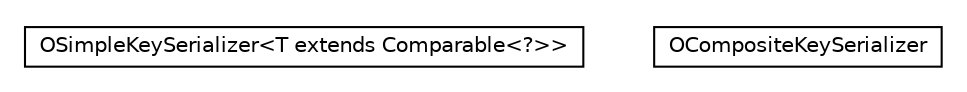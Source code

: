 #!/usr/local/bin/dot
#
# Class diagram 
# Generated by UMLGraph version R5_6-24-gf6e263 (http://www.umlgraph.org/)
#

digraph G {
	edge [fontname="Helvetica",fontsize=10,labelfontname="Helvetica",labelfontsize=10];
	node [fontname="Helvetica",fontsize=10,shape=plaintext];
	nodesep=0.25;
	ranksep=0.5;
	// com.orientechnologies.orient.core.serialization.serializer.binary.impl.index.OSimpleKeySerializer<T extends java.lang.Comparable<?>>
	c255617 [label=<<table title="com.orientechnologies.orient.core.serialization.serializer.binary.impl.index.OSimpleKeySerializer" border="0" cellborder="1" cellspacing="0" cellpadding="2" port="p" href="./OSimpleKeySerializer.html">
		<tr><td><table border="0" cellspacing="0" cellpadding="1">
<tr><td align="center" balign="center"> OSimpleKeySerializer&lt;T extends Comparable&lt;?&gt;&gt; </td></tr>
		</table></td></tr>
		</table>>, URL="./OSimpleKeySerializer.html", fontname="Helvetica", fontcolor="black", fontsize=10.0];
	// com.orientechnologies.orient.core.serialization.serializer.binary.impl.index.OCompositeKeySerializer
	c255618 [label=<<table title="com.orientechnologies.orient.core.serialization.serializer.binary.impl.index.OCompositeKeySerializer" border="0" cellborder="1" cellspacing="0" cellpadding="2" port="p" href="./OCompositeKeySerializer.html">
		<tr><td><table border="0" cellspacing="0" cellpadding="1">
<tr><td align="center" balign="center"> OCompositeKeySerializer </td></tr>
		</table></td></tr>
		</table>>, URL="./OCompositeKeySerializer.html", fontname="Helvetica", fontcolor="black", fontsize=10.0];
}

